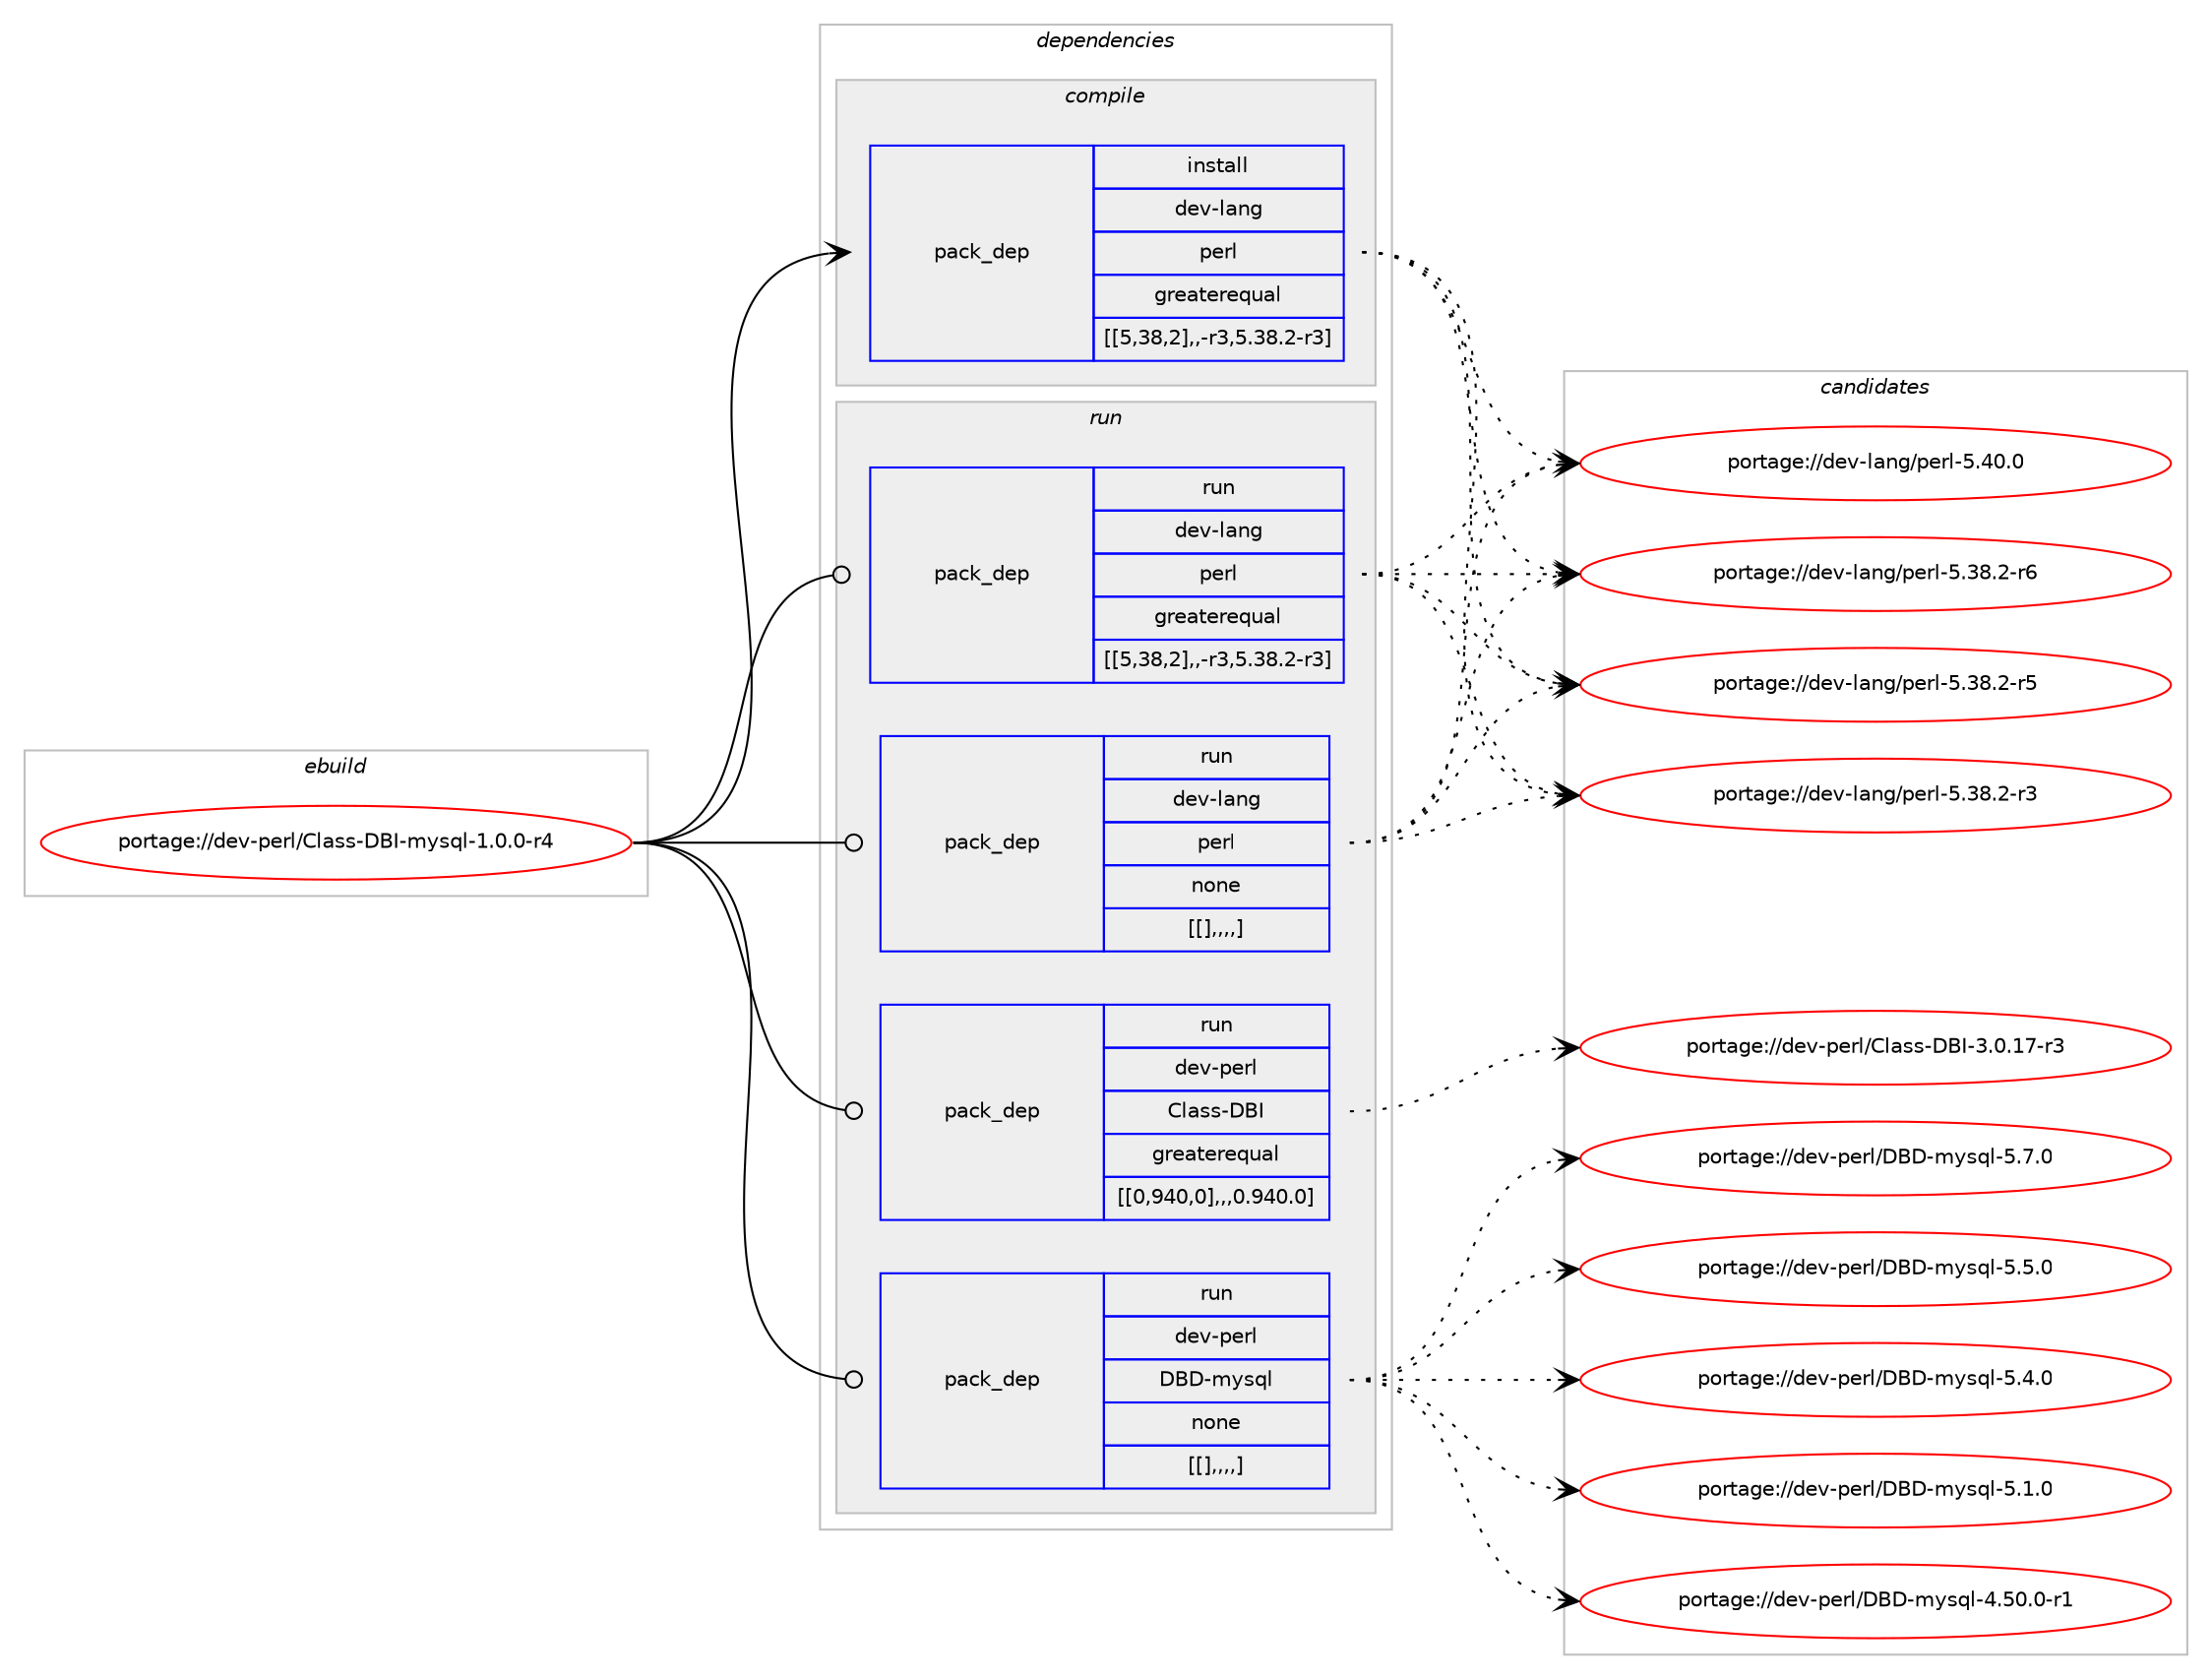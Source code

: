 digraph prolog {

# *************
# Graph options
# *************

newrank=true;
concentrate=true;
compound=true;
graph [rankdir=LR,fontname=Helvetica,fontsize=10,ranksep=1.5];#, ranksep=2.5, nodesep=0.2];
edge  [arrowhead=vee];
node  [fontname=Helvetica,fontsize=10];

# **********
# The ebuild
# **********

subgraph cluster_leftcol {
color=gray;
label=<<i>ebuild</i>>;
id [label="portage://dev-perl/Class-DBI-mysql-1.0.0-r4", color=red, width=4, href="../dev-perl/Class-DBI-mysql-1.0.0-r4.svg"];
}

# ****************
# The dependencies
# ****************

subgraph cluster_midcol {
color=gray;
label=<<i>dependencies</i>>;
subgraph cluster_compile {
fillcolor="#eeeeee";
style=filled;
label=<<i>compile</i>>;
subgraph pack96611 {
dependency128603 [label=<<TABLE BORDER="0" CELLBORDER="1" CELLSPACING="0" CELLPADDING="4" WIDTH="220"><TR><TD ROWSPAN="6" CELLPADDING="30">pack_dep</TD></TR><TR><TD WIDTH="110">install</TD></TR><TR><TD>dev-lang</TD></TR><TR><TD>perl</TD></TR><TR><TD>greaterequal</TD></TR><TR><TD>[[5,38,2],,-r3,5.38.2-r3]</TD></TR></TABLE>>, shape=none, color=blue];
}
id:e -> dependency128603:w [weight=20,style="solid",arrowhead="vee"];
}
subgraph cluster_compileandrun {
fillcolor="#eeeeee";
style=filled;
label=<<i>compile and run</i>>;
}
subgraph cluster_run {
fillcolor="#eeeeee";
style=filled;
label=<<i>run</i>>;
subgraph pack96612 {
dependency128604 [label=<<TABLE BORDER="0" CELLBORDER="1" CELLSPACING="0" CELLPADDING="4" WIDTH="220"><TR><TD ROWSPAN="6" CELLPADDING="30">pack_dep</TD></TR><TR><TD WIDTH="110">run</TD></TR><TR><TD>dev-lang</TD></TR><TR><TD>perl</TD></TR><TR><TD>greaterequal</TD></TR><TR><TD>[[5,38,2],,-r3,5.38.2-r3]</TD></TR></TABLE>>, shape=none, color=blue];
}
id:e -> dependency128604:w [weight=20,style="solid",arrowhead="odot"];
subgraph pack96613 {
dependency128605 [label=<<TABLE BORDER="0" CELLBORDER="1" CELLSPACING="0" CELLPADDING="4" WIDTH="220"><TR><TD ROWSPAN="6" CELLPADDING="30">pack_dep</TD></TR><TR><TD WIDTH="110">run</TD></TR><TR><TD>dev-lang</TD></TR><TR><TD>perl</TD></TR><TR><TD>none</TD></TR><TR><TD>[[],,,,]</TD></TR></TABLE>>, shape=none, color=blue];
}
id:e -> dependency128605:w [weight=20,style="solid",arrowhead="odot"];
subgraph pack96614 {
dependency128606 [label=<<TABLE BORDER="0" CELLBORDER="1" CELLSPACING="0" CELLPADDING="4" WIDTH="220"><TR><TD ROWSPAN="6" CELLPADDING="30">pack_dep</TD></TR><TR><TD WIDTH="110">run</TD></TR><TR><TD>dev-perl</TD></TR><TR><TD>Class-DBI</TD></TR><TR><TD>greaterequal</TD></TR><TR><TD>[[0,940,0],,,0.940.0]</TD></TR></TABLE>>, shape=none, color=blue];
}
id:e -> dependency128606:w [weight=20,style="solid",arrowhead="odot"];
subgraph pack96615 {
dependency128607 [label=<<TABLE BORDER="0" CELLBORDER="1" CELLSPACING="0" CELLPADDING="4" WIDTH="220"><TR><TD ROWSPAN="6" CELLPADDING="30">pack_dep</TD></TR><TR><TD WIDTH="110">run</TD></TR><TR><TD>dev-perl</TD></TR><TR><TD>DBD-mysql</TD></TR><TR><TD>none</TD></TR><TR><TD>[[],,,,]</TD></TR></TABLE>>, shape=none, color=blue];
}
id:e -> dependency128607:w [weight=20,style="solid",arrowhead="odot"];
}
}

# **************
# The candidates
# **************

subgraph cluster_choices {
rank=same;
color=gray;
label=<<i>candidates</i>>;

subgraph choice96611 {
color=black;
nodesep=1;
choice10010111845108971101034711210111410845534652484648 [label="portage://dev-lang/perl-5.40.0", color=red, width=4,href="../dev-lang/perl-5.40.0.svg"];
choice100101118451089711010347112101114108455346515646504511454 [label="portage://dev-lang/perl-5.38.2-r6", color=red, width=4,href="../dev-lang/perl-5.38.2-r6.svg"];
choice100101118451089711010347112101114108455346515646504511453 [label="portage://dev-lang/perl-5.38.2-r5", color=red, width=4,href="../dev-lang/perl-5.38.2-r5.svg"];
choice100101118451089711010347112101114108455346515646504511451 [label="portage://dev-lang/perl-5.38.2-r3", color=red, width=4,href="../dev-lang/perl-5.38.2-r3.svg"];
dependency128603:e -> choice10010111845108971101034711210111410845534652484648:w [style=dotted,weight="100"];
dependency128603:e -> choice100101118451089711010347112101114108455346515646504511454:w [style=dotted,weight="100"];
dependency128603:e -> choice100101118451089711010347112101114108455346515646504511453:w [style=dotted,weight="100"];
dependency128603:e -> choice100101118451089711010347112101114108455346515646504511451:w [style=dotted,weight="100"];
}
subgraph choice96612 {
color=black;
nodesep=1;
choice10010111845108971101034711210111410845534652484648 [label="portage://dev-lang/perl-5.40.0", color=red, width=4,href="../dev-lang/perl-5.40.0.svg"];
choice100101118451089711010347112101114108455346515646504511454 [label="portage://dev-lang/perl-5.38.2-r6", color=red, width=4,href="../dev-lang/perl-5.38.2-r6.svg"];
choice100101118451089711010347112101114108455346515646504511453 [label="portage://dev-lang/perl-5.38.2-r5", color=red, width=4,href="../dev-lang/perl-5.38.2-r5.svg"];
choice100101118451089711010347112101114108455346515646504511451 [label="portage://dev-lang/perl-5.38.2-r3", color=red, width=4,href="../dev-lang/perl-5.38.2-r3.svg"];
dependency128604:e -> choice10010111845108971101034711210111410845534652484648:w [style=dotted,weight="100"];
dependency128604:e -> choice100101118451089711010347112101114108455346515646504511454:w [style=dotted,weight="100"];
dependency128604:e -> choice100101118451089711010347112101114108455346515646504511453:w [style=dotted,weight="100"];
dependency128604:e -> choice100101118451089711010347112101114108455346515646504511451:w [style=dotted,weight="100"];
}
subgraph choice96613 {
color=black;
nodesep=1;
choice10010111845108971101034711210111410845534652484648 [label="portage://dev-lang/perl-5.40.0", color=red, width=4,href="../dev-lang/perl-5.40.0.svg"];
choice100101118451089711010347112101114108455346515646504511454 [label="portage://dev-lang/perl-5.38.2-r6", color=red, width=4,href="../dev-lang/perl-5.38.2-r6.svg"];
choice100101118451089711010347112101114108455346515646504511453 [label="portage://dev-lang/perl-5.38.2-r5", color=red, width=4,href="../dev-lang/perl-5.38.2-r5.svg"];
choice100101118451089711010347112101114108455346515646504511451 [label="portage://dev-lang/perl-5.38.2-r3", color=red, width=4,href="../dev-lang/perl-5.38.2-r3.svg"];
dependency128605:e -> choice10010111845108971101034711210111410845534652484648:w [style=dotted,weight="100"];
dependency128605:e -> choice100101118451089711010347112101114108455346515646504511454:w [style=dotted,weight="100"];
dependency128605:e -> choice100101118451089711010347112101114108455346515646504511453:w [style=dotted,weight="100"];
dependency128605:e -> choice100101118451089711010347112101114108455346515646504511451:w [style=dotted,weight="100"];
}
subgraph choice96614 {
color=black;
nodesep=1;
choice1001011184511210111410847671089711511545686673455146484649554511451 [label="portage://dev-perl/Class-DBI-3.0.17-r3", color=red, width=4,href="../dev-perl/Class-DBI-3.0.17-r3.svg"];
dependency128606:e -> choice1001011184511210111410847671089711511545686673455146484649554511451:w [style=dotted,weight="100"];
}
subgraph choice96615 {
color=black;
nodesep=1;
choice100101118451121011141084768666845109121115113108455346554648 [label="portage://dev-perl/DBD-mysql-5.7.0", color=red, width=4,href="../dev-perl/DBD-mysql-5.7.0.svg"];
choice100101118451121011141084768666845109121115113108455346534648 [label="portage://dev-perl/DBD-mysql-5.5.0", color=red, width=4,href="../dev-perl/DBD-mysql-5.5.0.svg"];
choice100101118451121011141084768666845109121115113108455346524648 [label="portage://dev-perl/DBD-mysql-5.4.0", color=red, width=4,href="../dev-perl/DBD-mysql-5.4.0.svg"];
choice100101118451121011141084768666845109121115113108455346494648 [label="portage://dev-perl/DBD-mysql-5.1.0", color=red, width=4,href="../dev-perl/DBD-mysql-5.1.0.svg"];
choice100101118451121011141084768666845109121115113108455246534846484511449 [label="portage://dev-perl/DBD-mysql-4.50.0-r1", color=red, width=4,href="../dev-perl/DBD-mysql-4.50.0-r1.svg"];
dependency128607:e -> choice100101118451121011141084768666845109121115113108455346554648:w [style=dotted,weight="100"];
dependency128607:e -> choice100101118451121011141084768666845109121115113108455346534648:w [style=dotted,weight="100"];
dependency128607:e -> choice100101118451121011141084768666845109121115113108455346524648:w [style=dotted,weight="100"];
dependency128607:e -> choice100101118451121011141084768666845109121115113108455346494648:w [style=dotted,weight="100"];
dependency128607:e -> choice100101118451121011141084768666845109121115113108455246534846484511449:w [style=dotted,weight="100"];
}
}

}
